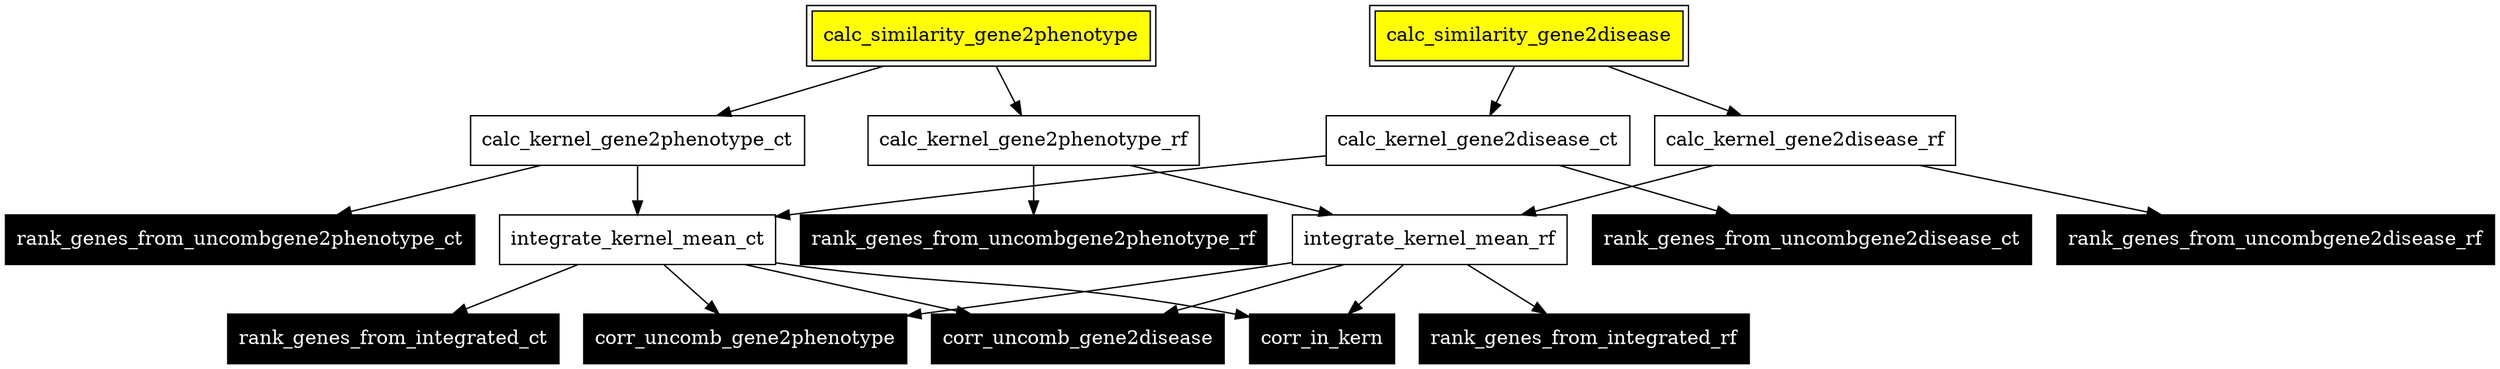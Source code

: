 digraph G {
node[shape=box]
"calc_similarity_gene2phenotype"[color=black, peripheries=2, style=filled, fillcolor=yellow]
"calc_similarity_gene2disease"[color=black, peripheries=2, style=filled, fillcolor=yellow]
"calc_similarity_gene2phenotype"-> "calc_kernel_gene2phenotype_ct"
"calc_similarity_gene2disease"-> "calc_kernel_gene2disease_ct"
"calc_kernel_gene2phenotype_ct"-> "rank_genes_from_uncombgene2phenotype_ct"
"calc_kernel_gene2disease_ct"-> "rank_genes_from_uncombgene2disease_ct"
"calc_kernel_gene2phenotype_ct"-> "integrate_kernel_mean_ct"
"calc_kernel_gene2disease_ct"-> "integrate_kernel_mean_ct"
"integrate_kernel_mean_ct"-> "rank_genes_from_integrated_ct"
"calc_similarity_gene2phenotype"-> "calc_kernel_gene2phenotype_rf"
"calc_similarity_gene2disease"-> "calc_kernel_gene2disease_rf"
"calc_kernel_gene2phenotype_rf"-> "rank_genes_from_uncombgene2phenotype_rf"
"calc_kernel_gene2disease_rf"-> "rank_genes_from_uncombgene2disease_rf"
"calc_kernel_gene2phenotype_rf"-> "integrate_kernel_mean_rf"
"calc_kernel_gene2disease_rf"-> "integrate_kernel_mean_rf"
"integrate_kernel_mean_rf"-> "rank_genes_from_integrated_rf"
"integrate_kernel_mean_ct"-> "corr_uncomb_gene2phenotype"
"integrate_kernel_mean_rf"-> "corr_uncomb_gene2phenotype"
"integrate_kernel_mean_ct"-> "corr_uncomb_gene2disease"
"integrate_kernel_mean_rf"-> "corr_uncomb_gene2disease"
"integrate_kernel_mean_ct"-> "corr_in_kern"
"integrate_kernel_mean_rf"-> "corr_in_kern"
"rank_genes_from_uncombgene2phenotype_ct"[fontcolor=white, color=black, style=filled]
"rank_genes_from_uncombgene2disease_ct"[fontcolor=white, color=black, style=filled]
"rank_genes_from_integrated_ct"[fontcolor=white, color=black, style=filled]
"rank_genes_from_uncombgene2phenotype_rf"[fontcolor=white, color=black, style=filled]
"rank_genes_from_uncombgene2disease_rf"[fontcolor=white, color=black, style=filled]
"rank_genes_from_integrated_rf"[fontcolor=white, color=black, style=filled]
"corr_uncomb_gene2phenotype"[fontcolor=white, color=black, style=filled]
"corr_uncomb_gene2disease"[fontcolor=white, color=black, style=filled]
"corr_in_kern"[fontcolor=white, color=black, style=filled]
}
